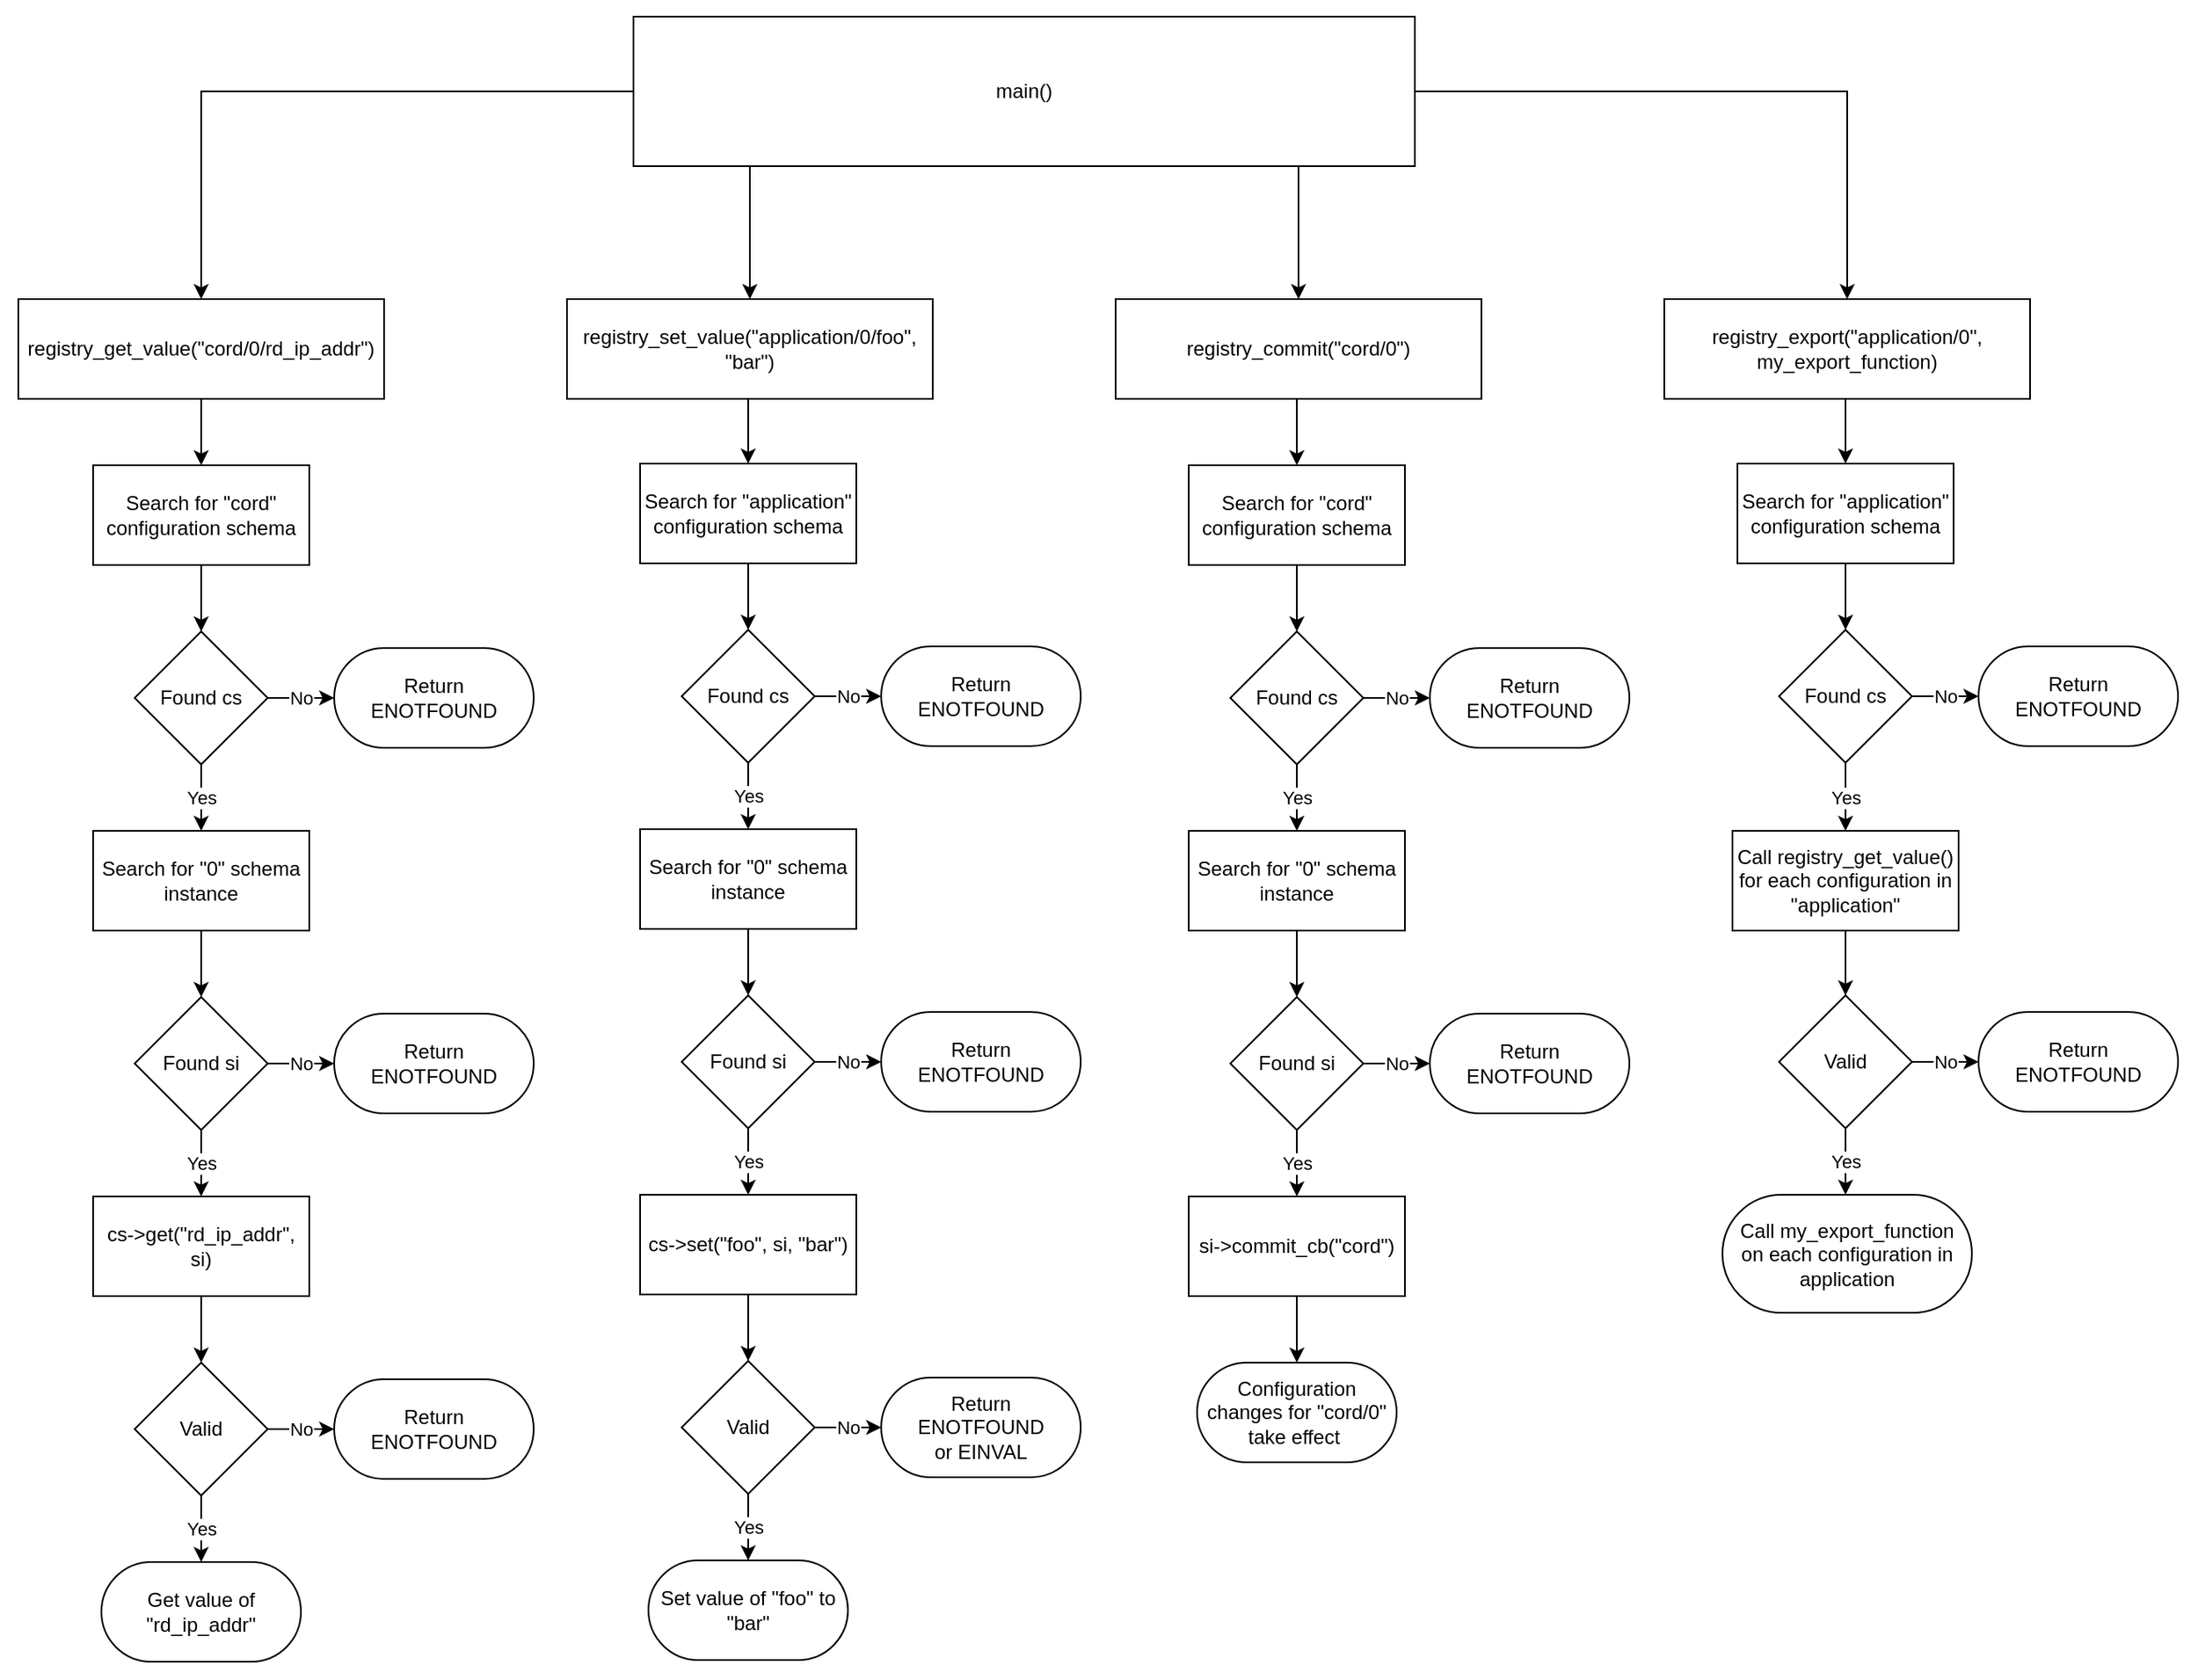 <mxfile>
    <diagram id="fjN8D4Odn0497USpxgly" name="Page-1">
        <mxGraphModel dx="3346" dy="1117" grid="1" gridSize="10" guides="1" tooltips="1" connect="1" arrows="1" fold="1" page="1" pageScale="1" pageWidth="1169" pageHeight="827" background="#FFFFFF" math="0" shadow="0">
            <root>
                <mxCell id="0"/>
                <mxCell id="1" parent="0"/>
                <mxCell id="274" value="" style="rounded=0;whiteSpace=wrap;html=1;strokeColor=none;" vertex="1" parent="1">
                    <mxGeometry x="-1169" width="1321" height="1010" as="geometry"/>
                </mxCell>
                <mxCell id="163" style="edgeStyle=orthogonalEdgeStyle;html=1;rounded=0;" parent="1" source="161" target="166" edge="1">
                    <mxGeometry relative="1" as="geometry">
                        <mxPoint x="-908" y="70" as="sourcePoint"/>
                        <mxPoint x="-708" y="140" as="targetPoint"/>
                    </mxGeometry>
                </mxCell>
                <mxCell id="161" value="main()" style="rounded=0;whiteSpace=wrap;html=1;" parent="1" vertex="1">
                    <mxGeometry x="-788" y="10" width="470" height="90" as="geometry"/>
                </mxCell>
                <mxCell id="189" style="edgeStyle=elbowEdgeStyle;rounded=0;html=1;" edge="1" parent="1" source="166" target="188">
                    <mxGeometry relative="1" as="geometry"/>
                </mxCell>
                <mxCell id="166" value="registry_get_value(&quot;cord/0/rd_ip_addr&quot;)" style="rounded=0;whiteSpace=wrap;html=1;" parent="1" vertex="1">
                    <mxGeometry x="-1158" y="180" width="220" height="60" as="geometry"/>
                </mxCell>
                <mxCell id="181" value="registry_set_value(&quot;application/0/foo&quot;, &quot;bar&quot;)" style="rounded=0;whiteSpace=wrap;html=1;" vertex="1" parent="1">
                    <mxGeometry x="-828" y="180" width="220" height="60" as="geometry"/>
                </mxCell>
                <mxCell id="183" style="edgeStyle=elbowEdgeStyle;html=1;rounded=0;entryX=0.5;entryY=0;entryDx=0;entryDy=0;" edge="1" parent="1" source="161" target="185">
                    <mxGeometry relative="1" as="geometry">
                        <mxPoint x="-608" y="110" as="sourcePoint"/>
                        <mxPoint x="-588" y="190" as="targetPoint"/>
                    </mxGeometry>
                </mxCell>
                <mxCell id="184" value="registry_export(&quot;application/0&quot;, my_export_function)" style="rounded=0;whiteSpace=wrap;html=1;" vertex="1" parent="1">
                    <mxGeometry x="-168" y="180" width="220" height="60" as="geometry"/>
                </mxCell>
                <mxCell id="185" value="registry_commit(&quot;cord/0&quot;)" style="rounded=0;whiteSpace=wrap;html=1;" vertex="1" parent="1">
                    <mxGeometry x="-498" y="180" width="220" height="60" as="geometry"/>
                </mxCell>
                <mxCell id="186" style="edgeStyle=orthogonalEdgeStyle;html=1;rounded=0;" edge="1" parent="1" source="161" target="184">
                    <mxGeometry relative="1" as="geometry">
                        <mxPoint x="-598" y="120" as="sourcePoint"/>
                        <mxPoint x="-578" y="200" as="targetPoint"/>
                    </mxGeometry>
                </mxCell>
                <mxCell id="187" style="edgeStyle=elbowEdgeStyle;html=1;rounded=0;entryX=0.5;entryY=0;entryDx=0;entryDy=0;" edge="1" parent="1" source="161" target="181">
                    <mxGeometry relative="1" as="geometry">
                        <mxPoint x="-573" y="110" as="sourcePoint"/>
                        <mxPoint x="-648" y="150" as="targetPoint"/>
                    </mxGeometry>
                </mxCell>
                <mxCell id="191" style="edgeStyle=elbowEdgeStyle;rounded=0;html=1;" edge="1" parent="1" source="188" target="192">
                    <mxGeometry relative="1" as="geometry">
                        <mxPoint x="-1048" y="380" as="targetPoint"/>
                    </mxGeometry>
                </mxCell>
                <mxCell id="188" value="Search for &quot;cord&quot; configuration schema" style="rounded=0;whiteSpace=wrap;html=1;" vertex="1" parent="1">
                    <mxGeometry x="-1113" y="280" width="130" height="60" as="geometry"/>
                </mxCell>
                <mxCell id="194" value="No" style="edgeStyle=elbowEdgeStyle;rounded=0;html=1;" edge="1" parent="1" source="192" target="198">
                    <mxGeometry relative="1" as="geometry">
                        <mxPoint x="-948" y="420" as="targetPoint"/>
                        <mxPoint as="offset"/>
                    </mxGeometry>
                </mxCell>
                <mxCell id="200" value="Yes" style="edgeStyle=elbowEdgeStyle;rounded=0;html=1;" edge="1" parent="1" source="192" target="208">
                    <mxGeometry relative="1" as="geometry">
                        <mxPoint x="-1048" y="490" as="targetPoint"/>
                    </mxGeometry>
                </mxCell>
                <mxCell id="192" value="Found cs" style="rhombus;whiteSpace=wrap;html=1;" vertex="1" parent="1">
                    <mxGeometry x="-1088" y="380" width="80" height="80" as="geometry"/>
                </mxCell>
                <mxCell id="198" value="Return&lt;br&gt;ENOTFOUND" style="rounded=1;whiteSpace=wrap;html=1;arcSize=50;" vertex="1" parent="1">
                    <mxGeometry x="-968" y="390" width="120" height="60" as="geometry"/>
                </mxCell>
                <mxCell id="206" style="edgeStyle=elbowEdgeStyle;rounded=0;html=1;" edge="1" parent="1" source="199" target="205">
                    <mxGeometry relative="1" as="geometry"/>
                </mxCell>
                <mxCell id="199" value="cs-&amp;gt;get(&quot;rd_ip_addr&quot;, si)" style="rounded=0;whiteSpace=wrap;html=1;" vertex="1" parent="1">
                    <mxGeometry x="-1113" y="720" width="130" height="60" as="geometry"/>
                </mxCell>
                <mxCell id="201" value="No" style="edgeStyle=elbowEdgeStyle;rounded=0;html=1;" edge="1" parent="1" target="202" source="205">
                    <mxGeometry relative="1" as="geometry">
                        <mxPoint x="-1113" y="740" as="sourcePoint"/>
                        <mxPoint x="-1053" y="740" as="targetPoint"/>
                        <mxPoint as="offset"/>
                    </mxGeometry>
                </mxCell>
                <mxCell id="202" value="Return&lt;br&gt;ENOTFOUND" style="rounded=1;whiteSpace=wrap;html=1;arcSize=50;" vertex="1" parent="1">
                    <mxGeometry x="-968" y="830" width="120" height="60" as="geometry"/>
                </mxCell>
                <mxCell id="203" value="Yes" style="edgeStyle=elbowEdgeStyle;rounded=0;html=1;" edge="1" parent="1" target="204" source="205">
                    <mxGeometry relative="1" as="geometry">
                        <mxPoint x="-1233" y="890" as="sourcePoint"/>
                        <mxPoint x="-1173" y="890" as="targetPoint"/>
                        <mxPoint as="offset"/>
                    </mxGeometry>
                </mxCell>
                <mxCell id="204" value="Get value of &quot;rd_ip_addr&quot;" style="rounded=1;whiteSpace=wrap;html=1;arcSize=50;" vertex="1" parent="1">
                    <mxGeometry x="-1108" y="940" width="120" height="60" as="geometry"/>
                </mxCell>
                <mxCell id="205" value="Valid" style="rhombus;whiteSpace=wrap;html=1;" vertex="1" parent="1">
                    <mxGeometry x="-1088" y="820" width="80" height="80" as="geometry"/>
                </mxCell>
                <mxCell id="207" style="edgeStyle=elbowEdgeStyle;rounded=0;html=1;" edge="1" parent="1" source="208" target="211">
                    <mxGeometry relative="1" as="geometry">
                        <mxPoint x="-1048" y="600" as="targetPoint"/>
                    </mxGeometry>
                </mxCell>
                <mxCell id="208" value="Search for &quot;0&quot; schema instance" style="rounded=0;whiteSpace=wrap;html=1;" vertex="1" parent="1">
                    <mxGeometry x="-1113" y="500" width="130" height="60" as="geometry"/>
                </mxCell>
                <mxCell id="209" value="No" style="edgeStyle=elbowEdgeStyle;rounded=0;html=1;" edge="1" parent="1" source="211" target="212">
                    <mxGeometry relative="1" as="geometry">
                        <mxPoint x="-948" y="640" as="targetPoint"/>
                        <mxPoint as="offset"/>
                    </mxGeometry>
                </mxCell>
                <mxCell id="210" value="Yes" style="edgeStyle=elbowEdgeStyle;rounded=0;html=1;" edge="1" parent="1" source="211" target="199">
                    <mxGeometry relative="1" as="geometry">
                        <mxPoint x="-1048" y="710" as="targetPoint"/>
                    </mxGeometry>
                </mxCell>
                <mxCell id="211" value="Found si" style="rhombus;whiteSpace=wrap;html=1;" vertex="1" parent="1">
                    <mxGeometry x="-1088" y="600" width="80" height="80" as="geometry"/>
                </mxCell>
                <mxCell id="212" value="Return&lt;br&gt;ENOTFOUND" style="rounded=1;whiteSpace=wrap;html=1;arcSize=50;" vertex="1" parent="1">
                    <mxGeometry x="-968" y="610" width="120" height="60" as="geometry"/>
                </mxCell>
                <mxCell id="213" style="edgeStyle=elbowEdgeStyle;rounded=0;html=1;" edge="1" parent="1" target="215" source="181">
                    <mxGeometry relative="1" as="geometry">
                        <mxPoint x="-713" y="240" as="sourcePoint"/>
                    </mxGeometry>
                </mxCell>
                <mxCell id="214" style="edgeStyle=elbowEdgeStyle;rounded=0;html=1;" edge="1" parent="1" source="215" target="218">
                    <mxGeometry relative="1" as="geometry">
                        <mxPoint x="-719" y="379" as="targetPoint"/>
                    </mxGeometry>
                </mxCell>
                <mxCell id="215" value="Search for &quot;application&quot; configuration schema" style="rounded=0;whiteSpace=wrap;html=1;" vertex="1" parent="1">
                    <mxGeometry x="-784" y="279" width="130" height="60" as="geometry"/>
                </mxCell>
                <mxCell id="216" value="No" style="edgeStyle=elbowEdgeStyle;rounded=0;html=1;" edge="1" parent="1" source="218" target="219">
                    <mxGeometry relative="1" as="geometry">
                        <mxPoint x="-619" y="419" as="targetPoint"/>
                        <mxPoint as="offset"/>
                    </mxGeometry>
                </mxCell>
                <mxCell id="217" value="Yes" style="edgeStyle=elbowEdgeStyle;rounded=0;html=1;" edge="1" parent="1" source="218" target="228">
                    <mxGeometry relative="1" as="geometry">
                        <mxPoint x="-719" y="489" as="targetPoint"/>
                    </mxGeometry>
                </mxCell>
                <mxCell id="218" value="Found cs" style="rhombus;whiteSpace=wrap;html=1;" vertex="1" parent="1">
                    <mxGeometry x="-759" y="379" width="80" height="80" as="geometry"/>
                </mxCell>
                <mxCell id="219" value="Return&lt;br&gt;ENOTFOUND" style="rounded=1;whiteSpace=wrap;html=1;arcSize=50;" vertex="1" parent="1">
                    <mxGeometry x="-639" y="389" width="120" height="60" as="geometry"/>
                </mxCell>
                <mxCell id="220" style="edgeStyle=elbowEdgeStyle;rounded=0;html=1;" edge="1" parent="1" source="221" target="226">
                    <mxGeometry relative="1" as="geometry"/>
                </mxCell>
                <mxCell id="221" value="cs-&amp;gt;set(&quot;foo&quot;, si, &quot;bar&quot;)" style="rounded=0;whiteSpace=wrap;html=1;" vertex="1" parent="1">
                    <mxGeometry x="-784" y="719" width="130" height="60" as="geometry"/>
                </mxCell>
                <mxCell id="222" value="No" style="edgeStyle=elbowEdgeStyle;rounded=0;html=1;" edge="1" parent="1" source="226" target="223">
                    <mxGeometry relative="1" as="geometry">
                        <mxPoint x="-784" y="739" as="sourcePoint"/>
                        <mxPoint x="-724" y="739" as="targetPoint"/>
                        <mxPoint as="offset"/>
                    </mxGeometry>
                </mxCell>
                <mxCell id="223" value="Return&lt;br&gt;ENOTFOUND&lt;br&gt;or EINVAL" style="rounded=1;whiteSpace=wrap;html=1;arcSize=50;" vertex="1" parent="1">
                    <mxGeometry x="-639" y="829" width="120" height="60" as="geometry"/>
                </mxCell>
                <mxCell id="224" value="Yes" style="edgeStyle=elbowEdgeStyle;rounded=0;html=1;" edge="1" parent="1" source="226" target="225">
                    <mxGeometry relative="1" as="geometry">
                        <mxPoint x="-904" y="889" as="sourcePoint"/>
                        <mxPoint x="-844" y="889" as="targetPoint"/>
                        <mxPoint as="offset"/>
                    </mxGeometry>
                </mxCell>
                <mxCell id="225" value="Set value of &quot;foo&quot; to &quot;bar&quot;" style="rounded=1;whiteSpace=wrap;html=1;arcSize=50;" vertex="1" parent="1">
                    <mxGeometry x="-779" y="939" width="120" height="60" as="geometry"/>
                </mxCell>
                <mxCell id="226" value="Valid" style="rhombus;whiteSpace=wrap;html=1;" vertex="1" parent="1">
                    <mxGeometry x="-759" y="819" width="80" height="80" as="geometry"/>
                </mxCell>
                <mxCell id="227" style="edgeStyle=elbowEdgeStyle;rounded=0;html=1;" edge="1" parent="1" source="228" target="231">
                    <mxGeometry relative="1" as="geometry">
                        <mxPoint x="-719" y="599" as="targetPoint"/>
                    </mxGeometry>
                </mxCell>
                <mxCell id="228" value="Search for &quot;0&quot; schema instance" style="rounded=0;whiteSpace=wrap;html=1;" vertex="1" parent="1">
                    <mxGeometry x="-784" y="499" width="130" height="60" as="geometry"/>
                </mxCell>
                <mxCell id="229" value="No" style="edgeStyle=elbowEdgeStyle;rounded=0;html=1;" edge="1" parent="1" source="231" target="232">
                    <mxGeometry relative="1" as="geometry">
                        <mxPoint x="-619" y="639" as="targetPoint"/>
                        <mxPoint as="offset"/>
                    </mxGeometry>
                </mxCell>
                <mxCell id="230" value="Yes" style="edgeStyle=elbowEdgeStyle;rounded=0;html=1;" edge="1" parent="1" source="231" target="221">
                    <mxGeometry relative="1" as="geometry">
                        <mxPoint x="-719" y="709" as="targetPoint"/>
                    </mxGeometry>
                </mxCell>
                <mxCell id="231" value="Found si" style="rhombus;whiteSpace=wrap;html=1;" vertex="1" parent="1">
                    <mxGeometry x="-759" y="599" width="80" height="80" as="geometry"/>
                </mxCell>
                <mxCell id="232" value="Return&lt;br&gt;ENOTFOUND" style="rounded=1;whiteSpace=wrap;html=1;arcSize=50;" vertex="1" parent="1">
                    <mxGeometry x="-639" y="609" width="120" height="60" as="geometry"/>
                </mxCell>
                <mxCell id="233" style="edgeStyle=elbowEdgeStyle;rounded=0;html=1;" edge="1" parent="1" target="235" source="185">
                    <mxGeometry relative="1" as="geometry">
                        <mxPoint x="-389" y="241" as="sourcePoint"/>
                    </mxGeometry>
                </mxCell>
                <mxCell id="234" style="edgeStyle=elbowEdgeStyle;rounded=0;html=1;" edge="1" parent="1" source="235" target="238">
                    <mxGeometry relative="1" as="geometry">
                        <mxPoint x="-389" y="380" as="targetPoint"/>
                    </mxGeometry>
                </mxCell>
                <mxCell id="235" value="Search for &quot;cord&quot; configuration schema" style="rounded=0;whiteSpace=wrap;html=1;" vertex="1" parent="1">
                    <mxGeometry x="-454" y="280" width="130" height="60" as="geometry"/>
                </mxCell>
                <mxCell id="236" value="No" style="edgeStyle=elbowEdgeStyle;rounded=0;html=1;" edge="1" parent="1" source="238" target="239">
                    <mxGeometry relative="1" as="geometry">
                        <mxPoint x="-289" y="420" as="targetPoint"/>
                        <mxPoint as="offset"/>
                    </mxGeometry>
                </mxCell>
                <mxCell id="237" value="Yes" style="edgeStyle=elbowEdgeStyle;rounded=0;html=1;" edge="1" parent="1" source="238" target="248">
                    <mxGeometry relative="1" as="geometry">
                        <mxPoint x="-389" y="490" as="targetPoint"/>
                    </mxGeometry>
                </mxCell>
                <mxCell id="238" value="Found cs" style="rhombus;whiteSpace=wrap;html=1;" vertex="1" parent="1">
                    <mxGeometry x="-429" y="380" width="80" height="80" as="geometry"/>
                </mxCell>
                <mxCell id="239" value="Return&lt;br&gt;ENOTFOUND" style="rounded=1;whiteSpace=wrap;html=1;arcSize=50;" vertex="1" parent="1">
                    <mxGeometry x="-309" y="390" width="120" height="60" as="geometry"/>
                </mxCell>
                <mxCell id="240" style="edgeStyle=elbowEdgeStyle;rounded=0;html=1;" edge="1" parent="1" source="241" target="245">
                    <mxGeometry relative="1" as="geometry">
                        <mxPoint x="-389" y="820" as="targetPoint"/>
                    </mxGeometry>
                </mxCell>
                <mxCell id="241" value="si-&amp;gt;commit_cb(&quot;cord&quot;)" style="rounded=0;whiteSpace=wrap;html=1;" vertex="1" parent="1">
                    <mxGeometry x="-454" y="720" width="130" height="60" as="geometry"/>
                </mxCell>
                <mxCell id="245" value="Configuration changes for &quot;cord/0&quot; take effect&amp;nbsp;" style="rounded=1;whiteSpace=wrap;html=1;arcSize=50;" vertex="1" parent="1">
                    <mxGeometry x="-449" y="820" width="120" height="60" as="geometry"/>
                </mxCell>
                <mxCell id="247" style="edgeStyle=elbowEdgeStyle;rounded=0;html=1;" edge="1" parent="1" source="248" target="251">
                    <mxGeometry relative="1" as="geometry">
                        <mxPoint x="-389" y="600" as="targetPoint"/>
                    </mxGeometry>
                </mxCell>
                <mxCell id="248" value="Search for &quot;0&quot; schema instance" style="rounded=0;whiteSpace=wrap;html=1;" vertex="1" parent="1">
                    <mxGeometry x="-454" y="500" width="130" height="60" as="geometry"/>
                </mxCell>
                <mxCell id="249" value="No" style="edgeStyle=elbowEdgeStyle;rounded=0;html=1;" edge="1" parent="1" source="251" target="252">
                    <mxGeometry relative="1" as="geometry">
                        <mxPoint x="-289" y="640" as="targetPoint"/>
                        <mxPoint as="offset"/>
                    </mxGeometry>
                </mxCell>
                <mxCell id="250" value="Yes" style="edgeStyle=elbowEdgeStyle;rounded=0;html=1;" edge="1" parent="1" source="251" target="241">
                    <mxGeometry relative="1" as="geometry">
                        <mxPoint x="-389" y="710" as="targetPoint"/>
                    </mxGeometry>
                </mxCell>
                <mxCell id="251" value="Found si" style="rhombus;whiteSpace=wrap;html=1;" vertex="1" parent="1">
                    <mxGeometry x="-429" y="600" width="80" height="80" as="geometry"/>
                </mxCell>
                <mxCell id="252" value="Return&lt;br&gt;ENOTFOUND" style="rounded=1;whiteSpace=wrap;html=1;arcSize=50;" vertex="1" parent="1">
                    <mxGeometry x="-309" y="610" width="120" height="60" as="geometry"/>
                </mxCell>
                <mxCell id="253" style="edgeStyle=elbowEdgeStyle;rounded=0;html=1;" edge="1" parent="1" target="255" source="184">
                    <mxGeometry relative="1" as="geometry">
                        <mxPoint x="-168" y="270" as="sourcePoint"/>
                    </mxGeometry>
                </mxCell>
                <mxCell id="254" style="edgeStyle=elbowEdgeStyle;rounded=0;html=1;" edge="1" parent="1" source="255" target="258">
                    <mxGeometry relative="1" as="geometry">
                        <mxPoint x="-59" y="379" as="targetPoint"/>
                    </mxGeometry>
                </mxCell>
                <mxCell id="255" value="Search for &quot;application&quot; configuration schema" style="rounded=0;whiteSpace=wrap;html=1;" vertex="1" parent="1">
                    <mxGeometry x="-124" y="279" width="130" height="60" as="geometry"/>
                </mxCell>
                <mxCell id="256" value="No" style="edgeStyle=elbowEdgeStyle;rounded=0;html=1;" edge="1" parent="1" source="258" target="259">
                    <mxGeometry relative="1" as="geometry">
                        <mxPoint x="41" y="419" as="targetPoint"/>
                        <mxPoint as="offset"/>
                    </mxGeometry>
                </mxCell>
                <mxCell id="257" value="Yes" style="edgeStyle=elbowEdgeStyle;rounded=0;html=1;" edge="1" parent="1" source="258" target="268">
                    <mxGeometry relative="1" as="geometry">
                        <mxPoint x="-59" y="489" as="targetPoint"/>
                    </mxGeometry>
                </mxCell>
                <mxCell id="258" value="Found cs" style="rhombus;whiteSpace=wrap;html=1;" vertex="1" parent="1">
                    <mxGeometry x="-99" y="379" width="80" height="80" as="geometry"/>
                </mxCell>
                <mxCell id="259" value="Return&lt;br&gt;ENOTFOUND" style="rounded=1;whiteSpace=wrap;html=1;arcSize=50;" vertex="1" parent="1">
                    <mxGeometry x="21" y="389" width="120" height="60" as="geometry"/>
                </mxCell>
                <mxCell id="265" value="Call my_export_function&lt;br&gt;on each configuration in application" style="rounded=1;whiteSpace=wrap;html=1;arcSize=50;" vertex="1" parent="1">
                    <mxGeometry x="-133" y="719" width="150" height="71" as="geometry"/>
                </mxCell>
                <mxCell id="267" style="edgeStyle=elbowEdgeStyle;rounded=0;html=1;" edge="1" parent="1" source="268" target="271">
                    <mxGeometry relative="1" as="geometry">
                        <mxPoint x="-59" y="599" as="targetPoint"/>
                    </mxGeometry>
                </mxCell>
                <mxCell id="268" value="Call registry_get_value() for each configuration in &quot;application&quot;" style="rounded=0;whiteSpace=wrap;html=1;" vertex="1" parent="1">
                    <mxGeometry x="-127" y="500" width="136" height="60" as="geometry"/>
                </mxCell>
                <mxCell id="269" value="No" style="edgeStyle=elbowEdgeStyle;rounded=0;html=1;" edge="1" parent="1" source="271" target="272">
                    <mxGeometry relative="1" as="geometry">
                        <mxPoint x="41" y="639" as="targetPoint"/>
                        <mxPoint as="offset"/>
                    </mxGeometry>
                </mxCell>
                <mxCell id="270" value="Yes" style="edgeStyle=elbowEdgeStyle;rounded=0;html=1;" edge="1" parent="1" source="271" target="265">
                    <mxGeometry relative="1" as="geometry">
                        <mxPoint x="-59" y="719" as="targetPoint"/>
                    </mxGeometry>
                </mxCell>
                <mxCell id="271" value="Valid" style="rhombus;whiteSpace=wrap;html=1;" vertex="1" parent="1">
                    <mxGeometry x="-99" y="599" width="80" height="80" as="geometry"/>
                </mxCell>
                <mxCell id="272" value="Return&lt;br&gt;ENOTFOUND" style="rounded=1;whiteSpace=wrap;html=1;arcSize=50;" vertex="1" parent="1">
                    <mxGeometry x="21" y="609" width="120" height="60" as="geometry"/>
                </mxCell>
            </root>
        </mxGraphModel>
    </diagram>
</mxfile>